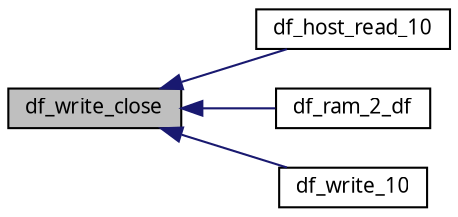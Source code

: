 digraph G
{
  edge [fontname="FreeSans.ttf",fontsize=10,labelfontname="FreeSans.ttf",labelfontsize=10];
  node [fontname="FreeSans.ttf",fontsize=10,shape=record];
  rankdir=LR;
  Node1 [label="df_write_close",height=0.2,width=0.4,color="black", fillcolor="grey75", style="filled" fontcolor="black"];
  Node1 -> Node2 [dir=back,color="midnightblue",fontsize=10,style="solid",fontname="FreeSans.ttf"];
  Node2 [label="df_host_read_10",height=0.2,width=0.4,color="black", fillcolor="white", style="filled",URL="$a00048.html#a8a5e7226eb328129c767480c89061c3",tooltip="This fonction initialise the memory for a read operation in usb host mode."];
  Node1 -> Node3 [dir=back,color="midnightblue",fontsize=10,style="solid",fontname="FreeSans.ttf"];
  Node3 [label="df_ram_2_df",height=0.2,width=0.4,color="black", fillcolor="white", style="filled",URL="$a00048.html#170b54a5ba834377c95219d5c20b1994",tooltip="This function performs a write operation of 1 sector to a given address from RAM..."];
  Node1 -> Node4 [dir=back,color="midnightblue",fontsize=10,style="solid",fontname="FreeSans.ttf"];
  Node4 [label="df_write_10",height=0.2,width=0.4,color="black", fillcolor="white", style="filled",URL="$a00048.html#541e54148d86731ff7929a60c13a1117",tooltip="This function performs a write operation of n sectors to a given address from USB..."];
}
